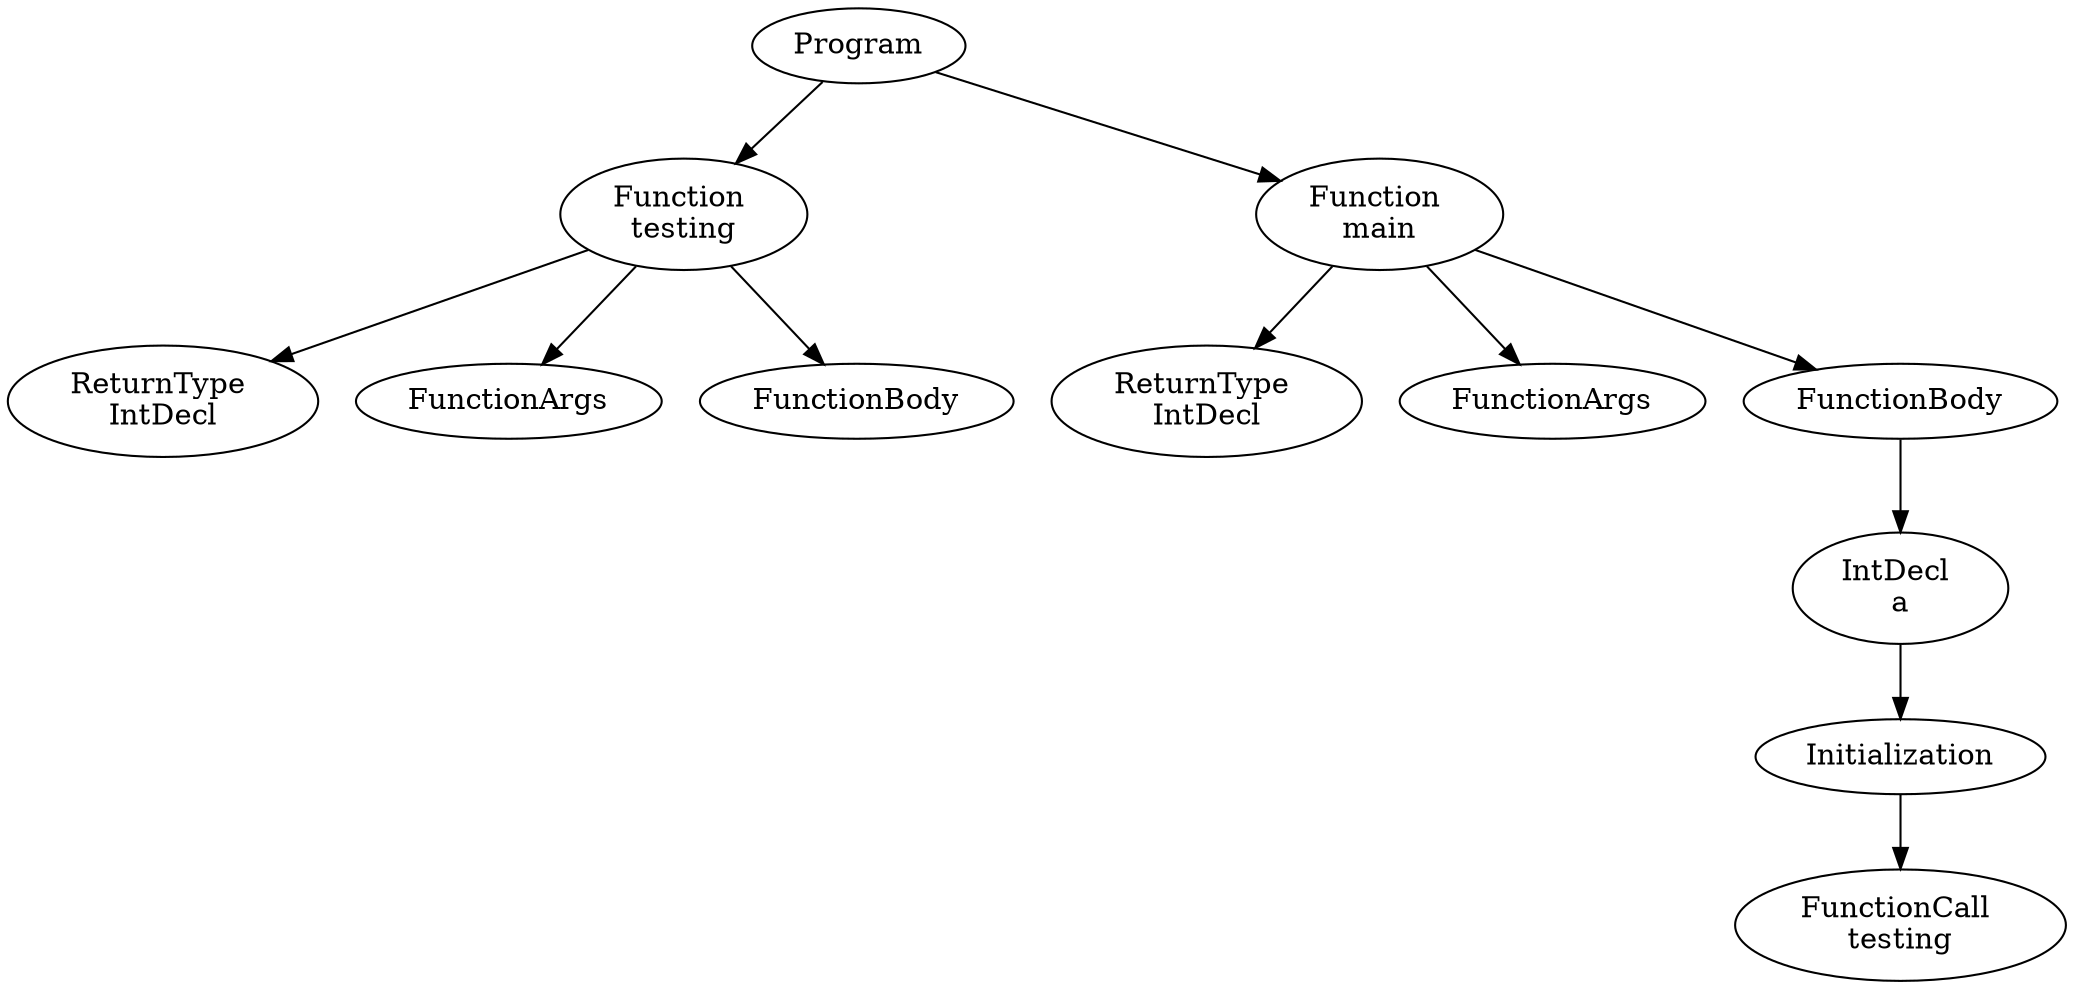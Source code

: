 digraph AST {
2 [label="Program"];
3 [label="Function \ntesting"];
4 [label="ReturnType \nIntDecl"];
5 [label="FunctionArgs"];
6 [label="FunctionBody"];
3 -> 4;
3 -> 5;
3 -> 6;
7 [label="Function \nmain"];
8 [label="ReturnType \nIntDecl"];
9 [label="FunctionArgs"];
10 [label="FunctionBody"];
11 [label="IntDecl \na"];
12 [label="Initialization"];
13 [label="FunctionCall \ntesting"];
12 -> 13;
11 -> 12;
10 -> 11;
7 -> 8;
7 -> 9;
7 -> 10;
2 -> 3;
2 -> 7;
}